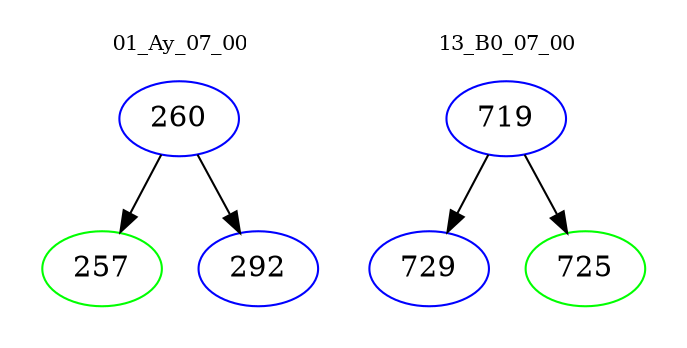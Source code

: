 digraph{
subgraph cluster_0 {
color = white
label = "01_Ay_07_00";
fontsize=10;
T0_260 [label="260", color="blue"]
T0_260 -> T0_257 [color="black"]
T0_257 [label="257", color="green"]
T0_260 -> T0_292 [color="black"]
T0_292 [label="292", color="blue"]
}
subgraph cluster_1 {
color = white
label = "13_B0_07_00";
fontsize=10;
T1_719 [label="719", color="blue"]
T1_719 -> T1_729 [color="black"]
T1_729 [label="729", color="blue"]
T1_719 -> T1_725 [color="black"]
T1_725 [label="725", color="green"]
}
}
